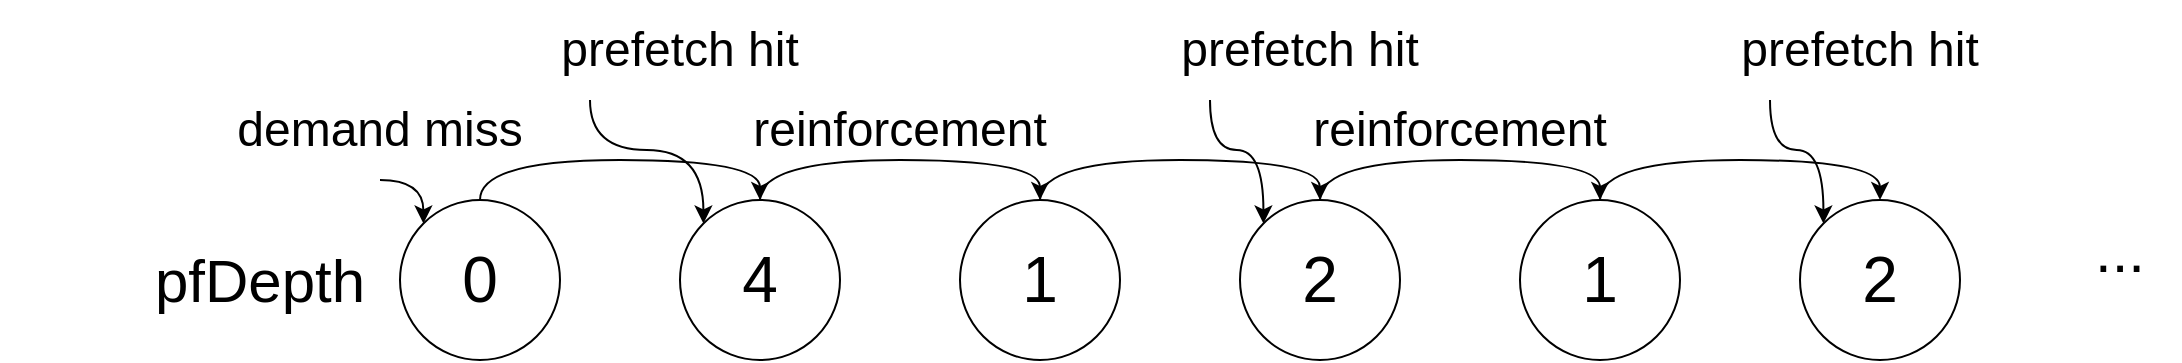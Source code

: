 <mxfile version="24.7.16">
  <diagram name="第 1 页" id="Ojd6gW_RFucvh78dmrdz">
    <mxGraphModel dx="1185" dy="627" grid="1" gridSize="10" guides="1" tooltips="1" connect="1" arrows="1" fold="1" page="1" pageScale="1" pageWidth="2339" pageHeight="3300" math="0" shadow="0">
      <root>
        <mxCell id="0" />
        <mxCell id="1" parent="0" />
        <mxCell id="DQPE6J1DFhllN8RgHGh3-11" style="edgeStyle=orthogonalEdgeStyle;rounded=0;orthogonalLoop=1;jettySize=auto;html=1;exitX=0.5;exitY=0;exitDx=0;exitDy=0;entryX=0.5;entryY=0;entryDx=0;entryDy=0;elbow=vertical;curved=1;" edge="1" parent="1" source="DQPE6J1DFhllN8RgHGh3-1" target="DQPE6J1DFhllN8RgHGh3-5">
          <mxGeometry relative="1" as="geometry" />
        </mxCell>
        <mxCell id="DQPE6J1DFhllN8RgHGh3-1" value="&lt;font style=&quot;font-size: 32px;&quot;&gt;0&lt;/font&gt;" style="ellipse;whiteSpace=wrap;html=1;aspect=fixed;" vertex="1" parent="1">
          <mxGeometry x="710" y="450" width="80" height="80" as="geometry" />
        </mxCell>
        <mxCell id="DQPE6J1DFhllN8RgHGh3-12" style="edgeStyle=orthogonalEdgeStyle;rounded=0;orthogonalLoop=1;jettySize=auto;html=1;exitX=0.5;exitY=0;exitDx=0;exitDy=0;entryX=0.5;entryY=0;entryDx=0;entryDy=0;curved=1;" edge="1" parent="1" source="DQPE6J1DFhllN8RgHGh3-5" target="DQPE6J1DFhllN8RgHGh3-6">
          <mxGeometry relative="1" as="geometry" />
        </mxCell>
        <mxCell id="DQPE6J1DFhllN8RgHGh3-5" value="&lt;font style=&quot;font-size: 32px;&quot;&gt;4&lt;/font&gt;" style="ellipse;whiteSpace=wrap;html=1;aspect=fixed;" vertex="1" parent="1">
          <mxGeometry x="850" y="450" width="80" height="80" as="geometry" />
        </mxCell>
        <mxCell id="DQPE6J1DFhllN8RgHGh3-13" style="edgeStyle=orthogonalEdgeStyle;rounded=0;orthogonalLoop=1;jettySize=auto;html=1;exitX=0.5;exitY=0;exitDx=0;exitDy=0;entryX=0.5;entryY=0;entryDx=0;entryDy=0;curved=1;" edge="1" parent="1" source="DQPE6J1DFhllN8RgHGh3-6" target="DQPE6J1DFhllN8RgHGh3-7">
          <mxGeometry relative="1" as="geometry" />
        </mxCell>
        <mxCell id="DQPE6J1DFhllN8RgHGh3-6" value="&lt;font style=&quot;font-size: 32px;&quot;&gt;1&lt;/font&gt;" style="ellipse;whiteSpace=wrap;html=1;aspect=fixed;" vertex="1" parent="1">
          <mxGeometry x="990" y="450" width="80" height="80" as="geometry" />
        </mxCell>
        <mxCell id="DQPE6J1DFhllN8RgHGh3-14" style="edgeStyle=orthogonalEdgeStyle;rounded=0;orthogonalLoop=1;jettySize=auto;html=1;exitX=0.5;exitY=0;exitDx=0;exitDy=0;entryX=0.5;entryY=0;entryDx=0;entryDy=0;curved=1;" edge="1" parent="1" source="DQPE6J1DFhllN8RgHGh3-7" target="DQPE6J1DFhllN8RgHGh3-8">
          <mxGeometry relative="1" as="geometry" />
        </mxCell>
        <mxCell id="DQPE6J1DFhllN8RgHGh3-7" value="&lt;font style=&quot;font-size: 32px;&quot;&gt;2&lt;/font&gt;" style="ellipse;whiteSpace=wrap;html=1;aspect=fixed;" vertex="1" parent="1">
          <mxGeometry x="1130" y="450" width="80" height="80" as="geometry" />
        </mxCell>
        <mxCell id="DQPE6J1DFhllN8RgHGh3-15" style="edgeStyle=orthogonalEdgeStyle;rounded=0;orthogonalLoop=1;jettySize=auto;html=1;exitX=0.5;exitY=0;exitDx=0;exitDy=0;entryX=0.5;entryY=0;entryDx=0;entryDy=0;curved=1;" edge="1" parent="1" source="DQPE6J1DFhllN8RgHGh3-8" target="DQPE6J1DFhllN8RgHGh3-9">
          <mxGeometry relative="1" as="geometry" />
        </mxCell>
        <mxCell id="DQPE6J1DFhllN8RgHGh3-8" value="&lt;font style=&quot;font-size: 32px;&quot;&gt;1&lt;/font&gt;" style="ellipse;whiteSpace=wrap;html=1;aspect=fixed;" vertex="1" parent="1">
          <mxGeometry x="1270" y="450" width="80" height="80" as="geometry" />
        </mxCell>
        <mxCell id="DQPE6J1DFhllN8RgHGh3-9" value="&lt;font style=&quot;font-size: 32px;&quot;&gt;2&lt;/font&gt;" style="ellipse;whiteSpace=wrap;html=1;aspect=fixed;" vertex="1" parent="1">
          <mxGeometry x="1410" y="450" width="80" height="80" as="geometry" />
        </mxCell>
        <mxCell id="DQPE6J1DFhllN8RgHGh3-10" value="&lt;font style=&quot;font-size: 30px;&quot;&gt;...&lt;/font&gt;" style="text;html=1;align=center;verticalAlign=middle;whiteSpace=wrap;rounded=0;" vertex="1" parent="1">
          <mxGeometry x="1540" y="460" width="60" height="30" as="geometry" />
        </mxCell>
        <mxCell id="DQPE6J1DFhllN8RgHGh3-16" value="&lt;font style=&quot;font-size: 30px;&quot;&gt;pfDepth&lt;/font&gt;" style="text;html=1;align=center;verticalAlign=middle;whiteSpace=wrap;rounded=0;" vertex="1" parent="1">
          <mxGeometry x="510" y="465" width="260" height="50" as="geometry" />
        </mxCell>
        <mxCell id="DQPE6J1DFhllN8RgHGh3-19" style="edgeStyle=orthogonalEdgeStyle;rounded=0;orthogonalLoop=1;jettySize=auto;html=1;exitX=0.5;exitY=1;exitDx=0;exitDy=0;entryX=0;entryY=0;entryDx=0;entryDy=0;curved=1;" edge="1" parent="1" source="DQPE6J1DFhllN8RgHGh3-17" target="DQPE6J1DFhllN8RgHGh3-1">
          <mxGeometry relative="1" as="geometry" />
        </mxCell>
        <mxCell id="DQPE6J1DFhllN8RgHGh3-17" value="&lt;font style=&quot;font-size: 24px;&quot;&gt;demand miss&lt;/font&gt;" style="text;html=1;align=center;verticalAlign=middle;whiteSpace=wrap;rounded=0;" vertex="1" parent="1">
          <mxGeometry x="610" y="390" width="180" height="50" as="geometry" />
        </mxCell>
        <mxCell id="DQPE6J1DFhllN8RgHGh3-21" style="edgeStyle=orthogonalEdgeStyle;rounded=0;orthogonalLoop=1;jettySize=auto;html=1;exitX=0.25;exitY=1;exitDx=0;exitDy=0;entryX=0;entryY=0;entryDx=0;entryDy=0;curved=1;" edge="1" parent="1" source="DQPE6J1DFhllN8RgHGh3-20" target="DQPE6J1DFhllN8RgHGh3-5">
          <mxGeometry relative="1" as="geometry" />
        </mxCell>
        <mxCell id="DQPE6J1DFhllN8RgHGh3-20" value="&lt;font style=&quot;font-size: 24px;&quot;&gt;prefetch hit&lt;/font&gt;" style="text;html=1;align=center;verticalAlign=middle;whiteSpace=wrap;rounded=0;" vertex="1" parent="1">
          <mxGeometry x="760" y="350" width="180" height="50" as="geometry" />
        </mxCell>
        <mxCell id="DQPE6J1DFhllN8RgHGh3-23" value="&lt;span style=&quot;font-size: 24px;&quot;&gt;reinforcement&lt;/span&gt;" style="text;html=1;align=center;verticalAlign=middle;whiteSpace=wrap;rounded=0;" vertex="1" parent="1">
          <mxGeometry x="870" y="390" width="180" height="50" as="geometry" />
        </mxCell>
        <mxCell id="DQPE6J1DFhllN8RgHGh3-25" style="edgeStyle=orthogonalEdgeStyle;rounded=0;orthogonalLoop=1;jettySize=auto;html=1;exitX=0.25;exitY=1;exitDx=0;exitDy=0;entryX=0;entryY=0;entryDx=0;entryDy=0;curved=1;" edge="1" parent="1" source="DQPE6J1DFhllN8RgHGh3-24" target="DQPE6J1DFhllN8RgHGh3-7">
          <mxGeometry relative="1" as="geometry" />
        </mxCell>
        <mxCell id="DQPE6J1DFhllN8RgHGh3-24" value="&lt;font style=&quot;font-size: 24px;&quot;&gt;prefetch hit&lt;/font&gt;" style="text;html=1;align=center;verticalAlign=middle;whiteSpace=wrap;rounded=0;" vertex="1" parent="1">
          <mxGeometry x="1070" y="350" width="180" height="50" as="geometry" />
        </mxCell>
        <mxCell id="DQPE6J1DFhllN8RgHGh3-26" value="&lt;span style=&quot;font-size: 24px;&quot;&gt;reinforcement&lt;/span&gt;" style="text;html=1;align=center;verticalAlign=middle;whiteSpace=wrap;rounded=0;" vertex="1" parent="1">
          <mxGeometry x="1150" y="390" width="180" height="50" as="geometry" />
        </mxCell>
        <mxCell id="DQPE6J1DFhllN8RgHGh3-28" style="edgeStyle=orthogonalEdgeStyle;rounded=0;orthogonalLoop=1;jettySize=auto;html=1;exitX=0.25;exitY=1;exitDx=0;exitDy=0;entryX=0;entryY=0;entryDx=0;entryDy=0;curved=1;" edge="1" parent="1" source="DQPE6J1DFhllN8RgHGh3-27" target="DQPE6J1DFhllN8RgHGh3-9">
          <mxGeometry relative="1" as="geometry" />
        </mxCell>
        <mxCell id="DQPE6J1DFhllN8RgHGh3-27" value="&lt;font style=&quot;font-size: 24px;&quot;&gt;prefetch hit&lt;/font&gt;" style="text;html=1;align=center;verticalAlign=middle;whiteSpace=wrap;rounded=0;" vertex="1" parent="1">
          <mxGeometry x="1350" y="350" width="180" height="50" as="geometry" />
        </mxCell>
      </root>
    </mxGraphModel>
  </diagram>
</mxfile>
